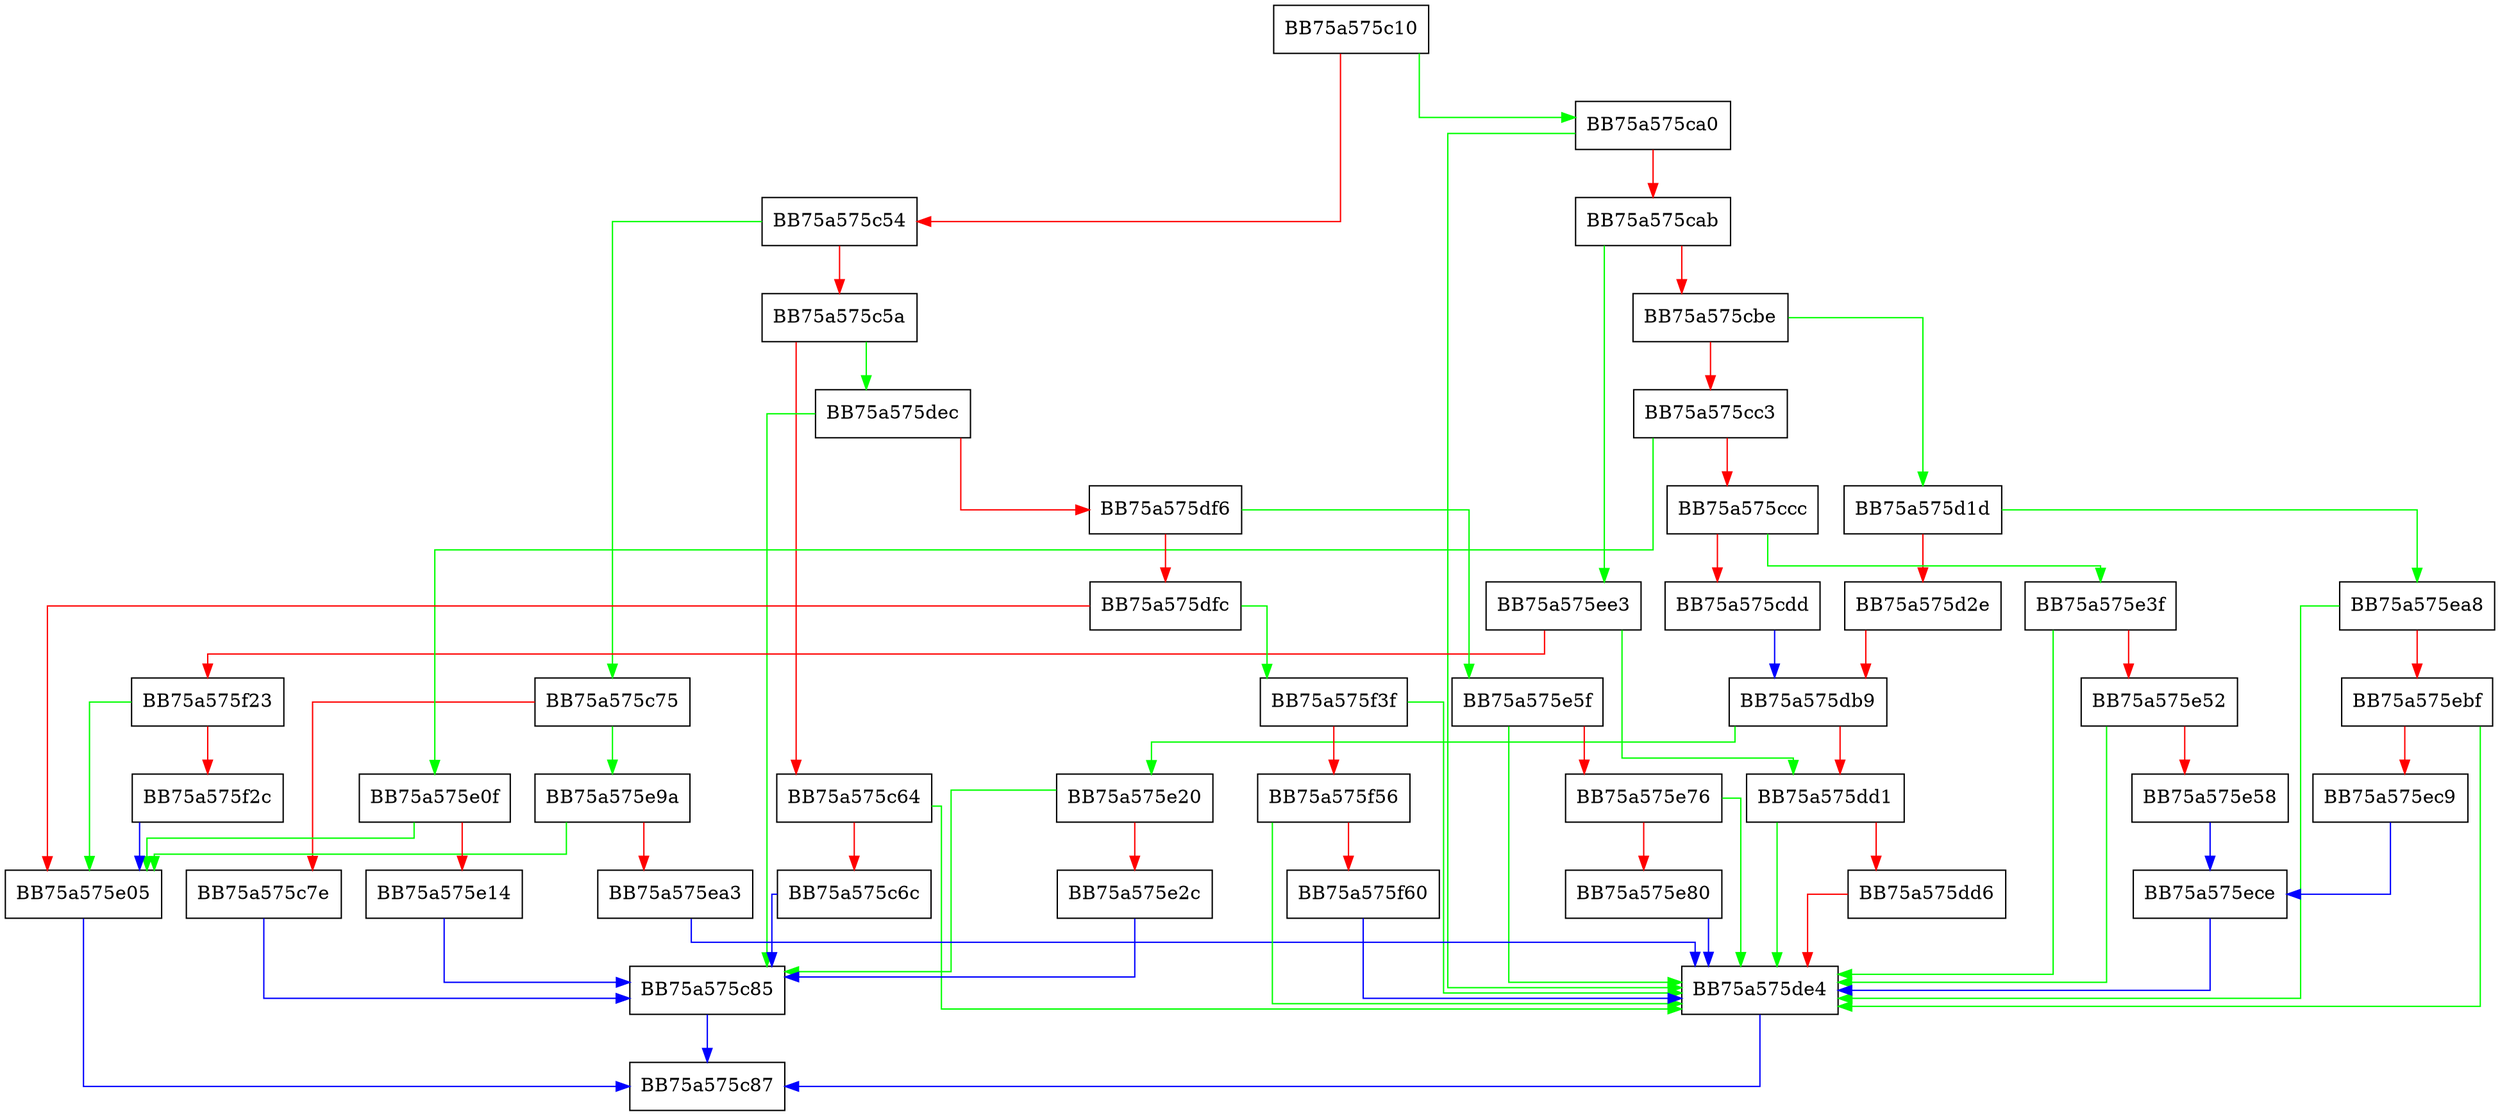 digraph ContextSensitive {
  node [shape="box"];
  graph [splines=ortho];
  BB75a575c10 -> BB75a575ca0 [color="green"];
  BB75a575c10 -> BB75a575c54 [color="red"];
  BB75a575c54 -> BB75a575c75 [color="green"];
  BB75a575c54 -> BB75a575c5a [color="red"];
  BB75a575c5a -> BB75a575dec [color="green"];
  BB75a575c5a -> BB75a575c64 [color="red"];
  BB75a575c64 -> BB75a575de4 [color="green"];
  BB75a575c64 -> BB75a575c6c [color="red"];
  BB75a575c6c -> BB75a575c85 [color="blue"];
  BB75a575c75 -> BB75a575e9a [color="green"];
  BB75a575c75 -> BB75a575c7e [color="red"];
  BB75a575c7e -> BB75a575c85 [color="blue"];
  BB75a575c85 -> BB75a575c87 [color="blue"];
  BB75a575ca0 -> BB75a575de4 [color="green"];
  BB75a575ca0 -> BB75a575cab [color="red"];
  BB75a575cab -> BB75a575ee3 [color="green"];
  BB75a575cab -> BB75a575cbe [color="red"];
  BB75a575cbe -> BB75a575d1d [color="green"];
  BB75a575cbe -> BB75a575cc3 [color="red"];
  BB75a575cc3 -> BB75a575e0f [color="green"];
  BB75a575cc3 -> BB75a575ccc [color="red"];
  BB75a575ccc -> BB75a575e3f [color="green"];
  BB75a575ccc -> BB75a575cdd [color="red"];
  BB75a575cdd -> BB75a575db9 [color="blue"];
  BB75a575d1d -> BB75a575ea8 [color="green"];
  BB75a575d1d -> BB75a575d2e [color="red"];
  BB75a575d2e -> BB75a575db9 [color="red"];
  BB75a575db9 -> BB75a575e20 [color="green"];
  BB75a575db9 -> BB75a575dd1 [color="red"];
  BB75a575dd1 -> BB75a575de4 [color="green"];
  BB75a575dd1 -> BB75a575dd6 [color="red"];
  BB75a575dd6 -> BB75a575de4 [color="red"];
  BB75a575de4 -> BB75a575c87 [color="blue"];
  BB75a575dec -> BB75a575c85 [color="green"];
  BB75a575dec -> BB75a575df6 [color="red"];
  BB75a575df6 -> BB75a575e5f [color="green"];
  BB75a575df6 -> BB75a575dfc [color="red"];
  BB75a575dfc -> BB75a575f3f [color="green"];
  BB75a575dfc -> BB75a575e05 [color="red"];
  BB75a575e05 -> BB75a575c87 [color="blue"];
  BB75a575e0f -> BB75a575e05 [color="green"];
  BB75a575e0f -> BB75a575e14 [color="red"];
  BB75a575e14 -> BB75a575c85 [color="blue"];
  BB75a575e20 -> BB75a575c85 [color="green"];
  BB75a575e20 -> BB75a575e2c [color="red"];
  BB75a575e2c -> BB75a575c85 [color="blue"];
  BB75a575e3f -> BB75a575de4 [color="green"];
  BB75a575e3f -> BB75a575e52 [color="red"];
  BB75a575e52 -> BB75a575de4 [color="green"];
  BB75a575e52 -> BB75a575e58 [color="red"];
  BB75a575e58 -> BB75a575ece [color="blue"];
  BB75a575e5f -> BB75a575de4 [color="green"];
  BB75a575e5f -> BB75a575e76 [color="red"];
  BB75a575e76 -> BB75a575de4 [color="green"];
  BB75a575e76 -> BB75a575e80 [color="red"];
  BB75a575e80 -> BB75a575de4 [color="blue"];
  BB75a575e9a -> BB75a575e05 [color="green"];
  BB75a575e9a -> BB75a575ea3 [color="red"];
  BB75a575ea3 -> BB75a575de4 [color="blue"];
  BB75a575ea8 -> BB75a575de4 [color="green"];
  BB75a575ea8 -> BB75a575ebf [color="red"];
  BB75a575ebf -> BB75a575de4 [color="green"];
  BB75a575ebf -> BB75a575ec9 [color="red"];
  BB75a575ec9 -> BB75a575ece [color="blue"];
  BB75a575ece -> BB75a575de4 [color="blue"];
  BB75a575ee3 -> BB75a575dd1 [color="green"];
  BB75a575ee3 -> BB75a575f23 [color="red"];
  BB75a575f23 -> BB75a575e05 [color="green"];
  BB75a575f23 -> BB75a575f2c [color="red"];
  BB75a575f2c -> BB75a575e05 [color="blue"];
  BB75a575f3f -> BB75a575de4 [color="green"];
  BB75a575f3f -> BB75a575f56 [color="red"];
  BB75a575f56 -> BB75a575de4 [color="green"];
  BB75a575f56 -> BB75a575f60 [color="red"];
  BB75a575f60 -> BB75a575de4 [color="blue"];
}